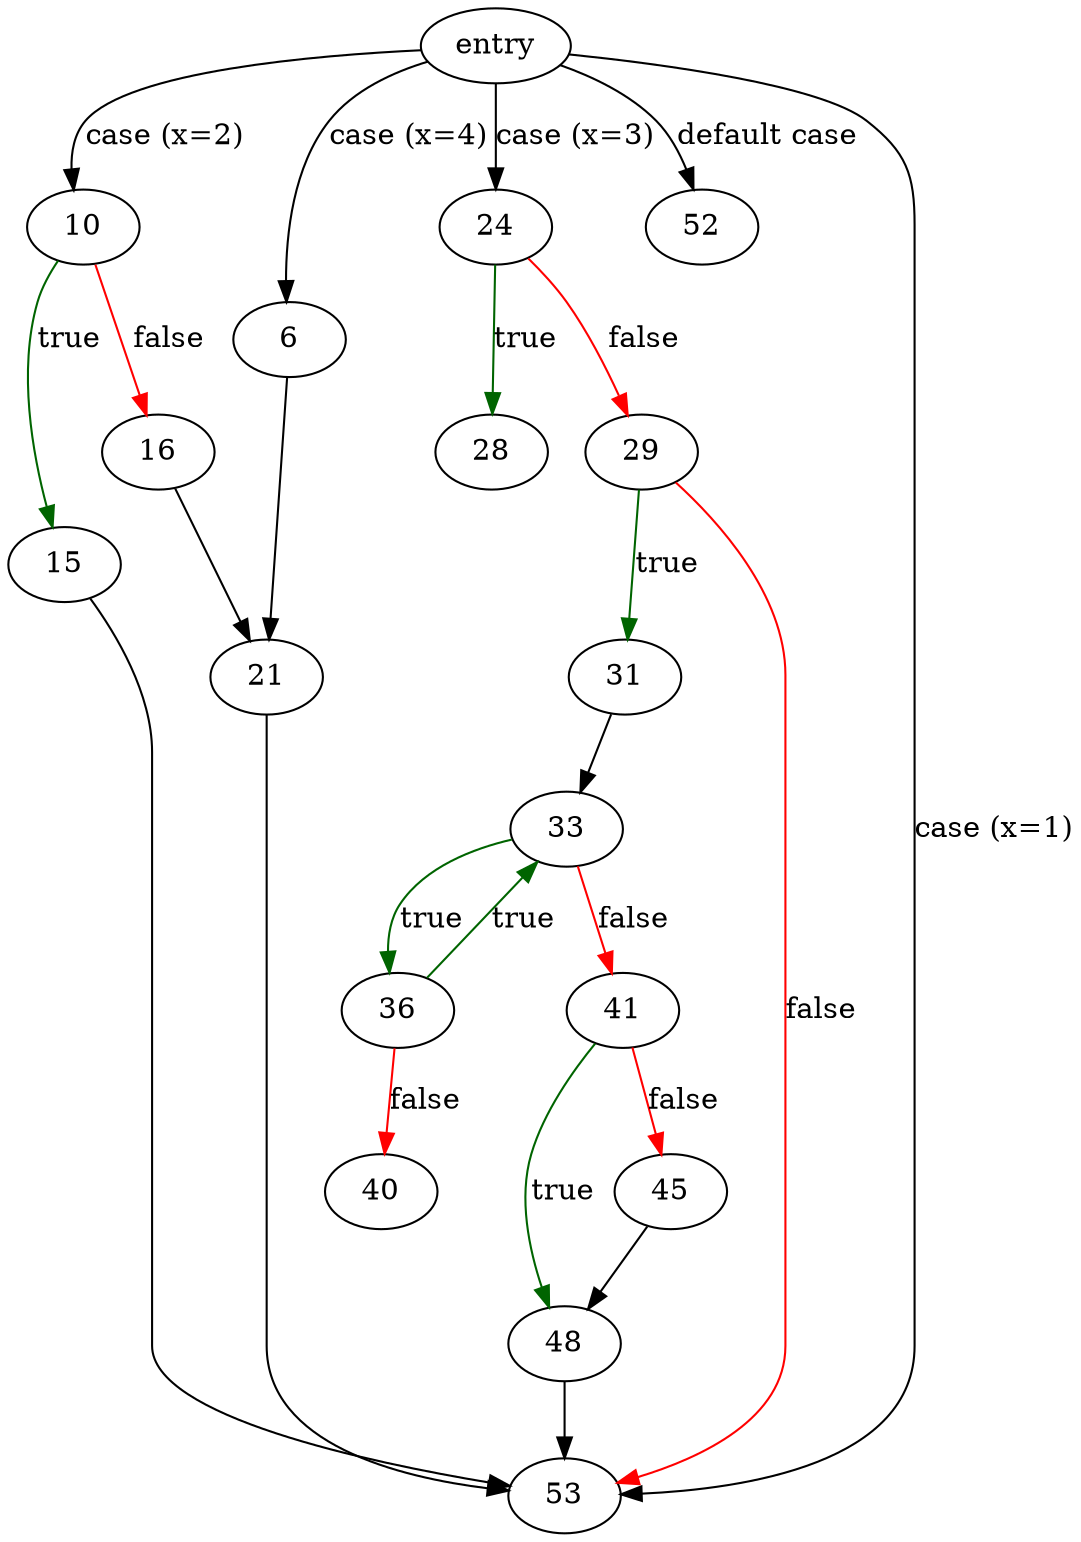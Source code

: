 digraph "savewd_restore" {
	// Node definitions.
	2 [label=entry];
	6;
	10;
	15;
	16;
	21;
	24;
	28;
	29;
	31;
	33;
	36;
	40;
	41;
	45;
	48;
	52;
	53;

	// Edge definitions.
	2 -> 6 [label="case (x=4)"];
	2 -> 10 [label="case (x=2)"];
	2 -> 24 [label="case (x=3)"];
	2 -> 52 [label="default case"];
	2 -> 53 [label="case (x=1)"];
	6 -> 21;
	10 -> 15 [
		color=darkgreen
		label=true
	];
	10 -> 16 [
		color=red
		label=false
	];
	15 -> 53;
	16 -> 21;
	21 -> 53;
	24 -> 28 [
		color=darkgreen
		label=true
	];
	24 -> 29 [
		color=red
		label=false
	];
	29 -> 31 [
		color=darkgreen
		label=true
	];
	29 -> 53 [
		color=red
		label=false
	];
	31 -> 33;
	33 -> 36 [
		color=darkgreen
		label=true
	];
	33 -> 41 [
		color=red
		label=false
	];
	36 -> 33 [
		color=darkgreen
		label=true
	];
	36 -> 40 [
		color=red
		label=false
	];
	41 -> 45 [
		color=red
		label=false
	];
	41 -> 48 [
		color=darkgreen
		label=true
	];
	45 -> 48;
	48 -> 53;
}